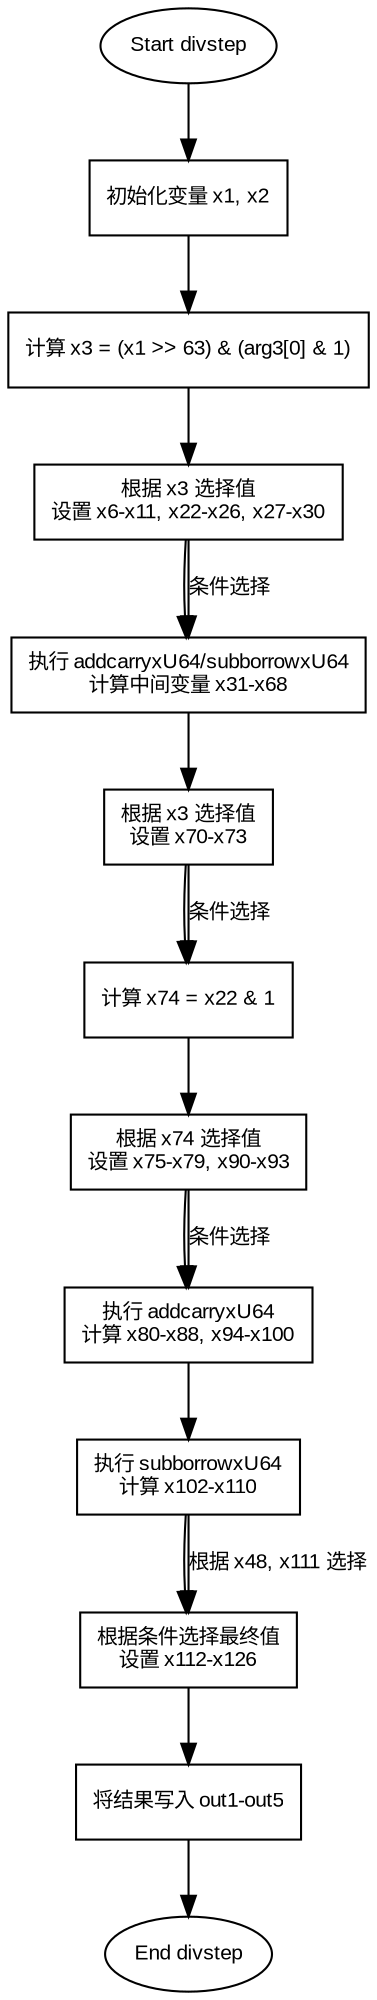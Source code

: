 
digraph flowchart {
    node [shape=rectangle, fontname="Arial", fontsize=10];
    edge [fontname="Arial", fontsize=10];

    start [label="Start divstep", shape=ellipse];
    end [label="End divstep", shape=ellipse];

    // 初始化和条件分支
    init_vars [label="初始化变量 x1, x2"];
    compute_x3 [label="计算 x3 = (x1 >> 63) & (arg3[0] & 1)"];
    cmovznz_block1 [label="根据 x3 选择值\n设置 x6-x11, x22-x26, x27-x30"];

    // 算术运算块
    addcarry_subborrow_block [label="执行 addcarryxU64/subborrowxU64\n计算中间变量 x31-x68"];
    cmovznz_block2 [label="根据 x3 选择值\n设置 x70-x73"];

    // 位操作和条件分支
    compute_x74 [label="计算 x74 = x22 & 1"];
    cmovznz_block3 [label="根据 x74 选择值\n设置 x75-x79, x90-x93"];
    addcarry_block2 [label="执行 addcarryxU64\n计算 x80-x88, x94-x100"];
    subborrow_block [label="执行 subborrowxU64\n计算 x102-x110"];

    // 最终结果处理
    final_cmovznz [label="根据条件选择最终值\n设置 x112-x126"];
    assign_outputs [label="将结果写入 out1-out5"];

    // 连接节点
    start -> init_vars;
    init_vars -> compute_x3;
    compute_x3 -> cmovznz_block1;
    cmovznz_block1 -> addcarry_subborrow_block;
    addcarry_subborrow_block -> cmovznz_block2;
    cmovznz_block2 -> compute_x74;
    compute_x74 -> cmovznz_block3;
    cmovznz_block3 -> addcarry_block2;
    addcarry_block2 -> subborrow_block;
    subborrow_block -> final_cmovznz;
    final_cmovznz -> assign_outputs;
    assign_outputs -> end;

    // 条件分支示例（示意性连接）
    cmovznz_block1 -> addcarry_subborrow_block [label="条件选择"];
    cmovznz_block2 -> compute_x74 [label="条件选择"];
    cmovznz_block3 -> addcarry_block2 [label="条件选择"];
    subborrow_block -> final_cmovznz [label="根据 x48, x111 选择"];
}
